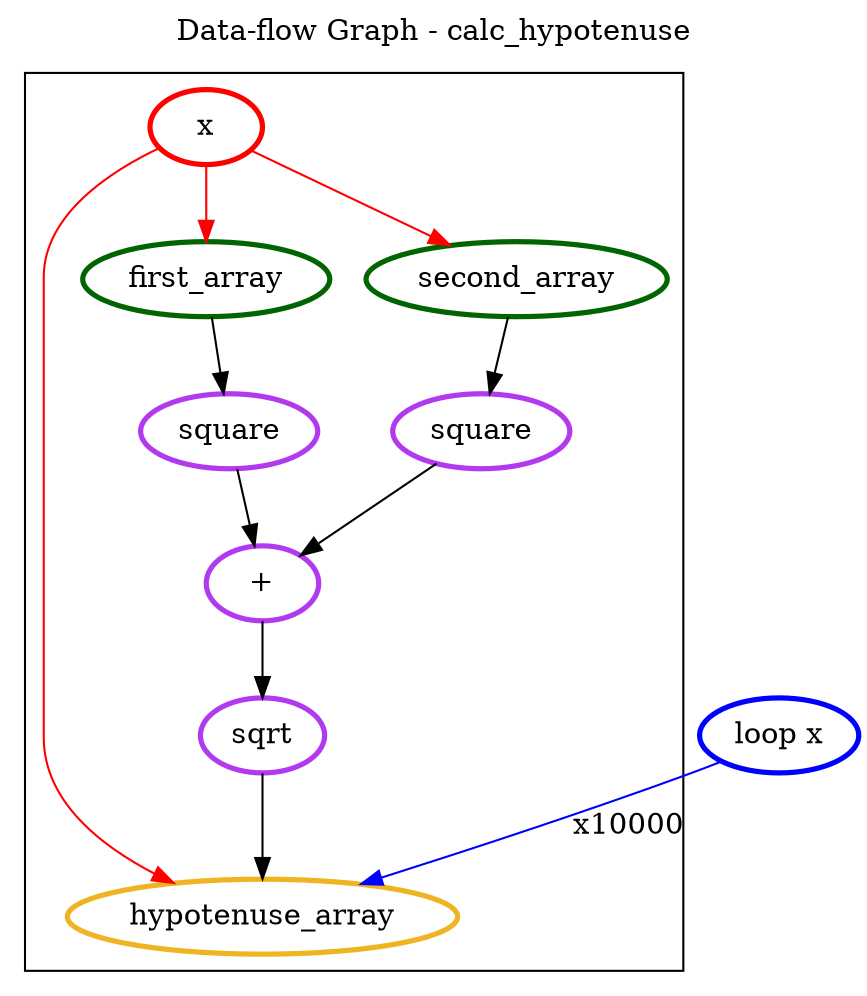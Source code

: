 Digraph G {
node [penwidth=2.5]
subgraph cluster1{
n2 [label="hypotenuse_array" color="goldenrod2"]
n3 [label="x" color="red"]
n4 [label="sqrt" color="darkorchid2"]
n5 [label="+" color="darkorchid2"]
n6 [label="square" color="darkorchid2"]
n7 [label="first_array" color="darkgreen"]
n9 [label="square" color="darkorchid2"]
n10 [label="second_array" color="darkgreen"]
}
subgraph cluster0{
}
n0 [label="" color="white"]
n1 [label="loop x" color="blue1"]
n3 -> n2 [label="", color=red]
n3 -> n7 [label="", color=red]
n7 -> n6 [label="", color=black]
n3 -> n10 [label="", color=red]
n10 -> n9 [label="", color=black]
n6 -> n5 [label="", color=black]
n9 -> n5 [label="", color=black]
n5 -> n4 [label="", color=black]
n4 -> n2 [label="", color=black]
n1 -> n2 [label="x10000", color=blue]
labelloc="t"
label="Data-flow Graph - calc_hypotenuse"
}